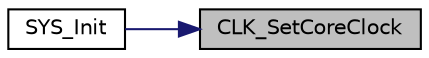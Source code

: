digraph "CLK_SetCoreClock"
{
 // LATEX_PDF_SIZE
  edge [fontname="Helvetica",fontsize="10",labelfontname="Helvetica",labelfontsize="10"];
  node [fontname="Helvetica",fontsize="10",shape=record];
  rankdir="RL";
  Node1 [label="CLK_SetCoreClock",height=0.2,width=0.4,color="black", fillcolor="grey75", style="filled", fontcolor="black",tooltip="This function set HCLK frequency. The frequency unit is Hz. The range of u32Hclk is 24 ~ 42 MHz."];
  Node1 -> Node2 [dir="back",color="midnightblue",fontsize="10",style="solid",fontname="Helvetica"];
  Node2 [label="SYS_Init",height=0.2,width=0.4,color="black", fillcolor="white", style="filled",URL="$da/d69/group___nano130___basic01___f_u_n_c_t_i_o_n_s.html#gae7266b09907efcfb4bc5df00c544715c",tooltip="This function enables HXT, LXT and LIRC clock and sets HCLK source from HXT to 42MHz."];
}
